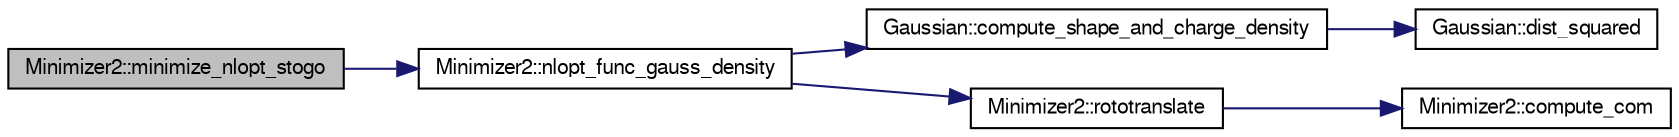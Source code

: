 digraph G
{
  edge [fontname="FreeSans",fontsize="10",labelfontname="FreeSans",labelfontsize="10"];
  node [fontname="FreeSans",fontsize="10",shape=record];
  rankdir=LR;
  Node1 [label="Minimizer2::minimize_nlopt_stogo",height=0.2,width=0.4,color="black", fillcolor="grey75", style="filled" fontcolor="black"];
  Node1 -> Node2 [color="midnightblue",fontsize="10",style="solid",fontname="FreeSans"];
  Node2 [label="Minimizer2::nlopt_func_gauss_density",height=0.2,width=0.4,color="black", fillcolor="white", style="filled",URL="$classMinimizer2.html#a1e0732ccaf045c27bb2cc3186fddff55",tooltip="Objective function for Gaussian Shape and Charge computation."];
  Node2 -> Node3 [color="midnightblue",fontsize="10",style="solid",fontname="FreeSans"];
  Node3 [label="Gaussian::compute_shape_and_charge_density",height=0.2,width=0.4,color="black", fillcolor="white", style="filled",URL="$classGaussian.html#ae28140feb3ad3043854394808e97b4cf"];
  Node3 -> Node4 [color="midnightblue",fontsize="10",style="solid",fontname="FreeSans"];
  Node4 [label="Gaussian::dist_squared",height=0.2,width=0.4,color="black", fillcolor="white", style="filled",URL="$classGaussian.html#ae9535543b557e8481b3b7ad1e559d4c0"];
  Node2 -> Node5 [color="midnightblue",fontsize="10",style="solid",fontname="FreeSans"];
  Node5 [label="Minimizer2::rototranslate",height=0.2,width=0.4,color="black", fillcolor="white", style="filled",URL="$classMinimizer2.html#a7bc4c2fe892e0339048d9ca7932cdf69",tooltip="Computes new coordinates after a translation and a rotation."];
  Node5 -> Node6 [color="midnightblue",fontsize="10",style="solid",fontname="FreeSans"];
  Node6 [label="Minimizer2::compute_com",height=0.2,width=0.4,color="black", fillcolor="white", style="filled",URL="$classMinimizer2.html#addd14de621061132835370b3d02cd405",tooltip="Computes the center of mass of a molecular system."];
}
